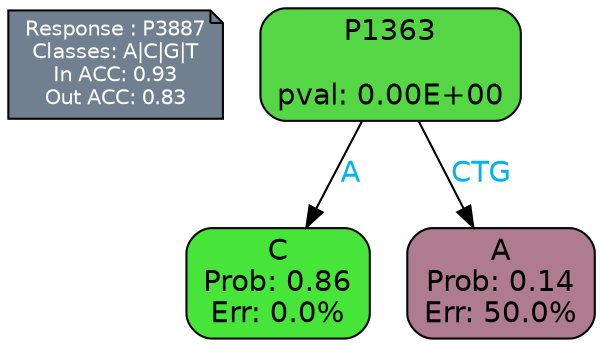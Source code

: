 digraph Tree {
node [shape=box, style="filled, rounded", color="black", fontname=helvetica] ;
graph [ranksep=equally, splines=polylines, bgcolor=transparent, dpi=600] ;
edge [fontname=helvetica] ;
LEGEND [label="Response : P3887
Classes: A|C|G|T
In ACC: 0.93
Out ACC: 0.83
",shape=note,align=left,style=filled,fillcolor="slategray",fontcolor="white",fontsize=10];1 [label="P1363

pval: 0.00E+00", fillcolor="#55d645"] ;
2 [label="C
Prob: 0.86
Err: 0.0%", fillcolor="#47e539"] ;
3 [label="A
Prob: 0.14
Err: 50.0%", fillcolor="#ae7b8f"] ;
1 -> 2 [label="A",fontcolor=deepskyblue2] ;
1 -> 3 [label="CTG",fontcolor=deepskyblue2] ;
{rank = same; 2;3;}{rank = same; LEGEND;1;}}